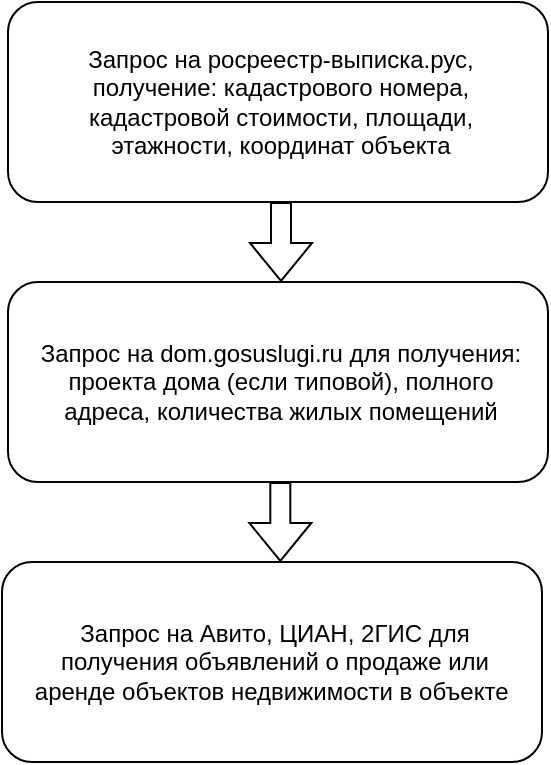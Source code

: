 <mxfile version="24.6.5" type="device">
  <diagram name="Страница — 1" id="jI5G2MUnGm7V8DGCrErb">
    <mxGraphModel dx="1660" dy="518" grid="1" gridSize="10" guides="1" tooltips="1" connect="1" arrows="1" fold="1" page="1" pageScale="1" pageWidth="827" pageHeight="1169" math="0" shadow="0">
      <root>
        <mxCell id="0" />
        <mxCell id="1" parent="0" />
        <mxCell id="CMKljheIKp0z-z1IOWwI-1" value="" style="rounded=1;whiteSpace=wrap;html=1;" vertex="1" parent="1">
          <mxGeometry x="-410" y="50" width="270" height="100" as="geometry" />
        </mxCell>
        <mxCell id="CMKljheIKp0z-z1IOWwI-2" value="Запрос на росреестр-выписка.рус, получение: кадастрового номера, кадастровой стоимости, площади, этажности, координат объекта" style="text;html=1;align=center;verticalAlign=middle;whiteSpace=wrap;rounded=0;" vertex="1" parent="1">
          <mxGeometry x="-401" y="50" width="255" height="100" as="geometry" />
        </mxCell>
        <mxCell id="CMKljheIKp0z-z1IOWwI-3" value="" style="rounded=1;whiteSpace=wrap;html=1;" vertex="1" parent="1">
          <mxGeometry x="-410" y="190" width="270" height="100" as="geometry" />
        </mxCell>
        <mxCell id="CMKljheIKp0z-z1IOWwI-4" value="Запрос на&amp;nbsp;dom.gosuslugi.ru для получения: проекта дома (если типовой), полного адреса, количества жилых помещений" style="text;html=1;align=center;verticalAlign=middle;whiteSpace=wrap;rounded=0;" vertex="1" parent="1">
          <mxGeometry x="-401" y="190" width="255" height="100" as="geometry" />
        </mxCell>
        <mxCell id="CMKljheIKp0z-z1IOWwI-5" value="" style="rounded=1;whiteSpace=wrap;html=1;" vertex="1" parent="1">
          <mxGeometry x="-413" y="330" width="270" height="100" as="geometry" />
        </mxCell>
        <mxCell id="CMKljheIKp0z-z1IOWwI-6" value="Запрос на Авито, ЦИАН, 2ГИС для получения объявлений о продаже или аренде объектов недвижимости в объекте&amp;nbsp;" style="text;html=1;align=center;verticalAlign=middle;whiteSpace=wrap;rounded=0;" vertex="1" parent="1">
          <mxGeometry x="-404" y="330" width="255" height="100" as="geometry" />
        </mxCell>
        <mxCell id="CMKljheIKp0z-z1IOWwI-7" value="" style="shape=flexArrow;endArrow=classic;html=1;rounded=0;exitX=0.5;exitY=1;exitDx=0;exitDy=0;entryX=0.5;entryY=0;entryDx=0;entryDy=0;" edge="1" parent="1" source="CMKljheIKp0z-z1IOWwI-2" target="CMKljheIKp0z-z1IOWwI-4">
          <mxGeometry width="50" height="50" relative="1" as="geometry">
            <mxPoint x="-130" y="190" as="sourcePoint" />
            <mxPoint x="-80" y="140" as="targetPoint" />
          </mxGeometry>
        </mxCell>
        <mxCell id="CMKljheIKp0z-z1IOWwI-9" value="" style="shape=flexArrow;endArrow=classic;html=1;rounded=0;exitX=0.5;exitY=1;exitDx=0;exitDy=0;entryX=0.5;entryY=0;entryDx=0;entryDy=0;" edge="1" parent="1">
          <mxGeometry width="50" height="50" relative="1" as="geometry">
            <mxPoint x="-273.84" y="290" as="sourcePoint" />
            <mxPoint x="-273.84" y="330" as="targetPoint" />
          </mxGeometry>
        </mxCell>
      </root>
    </mxGraphModel>
  </diagram>
</mxfile>
